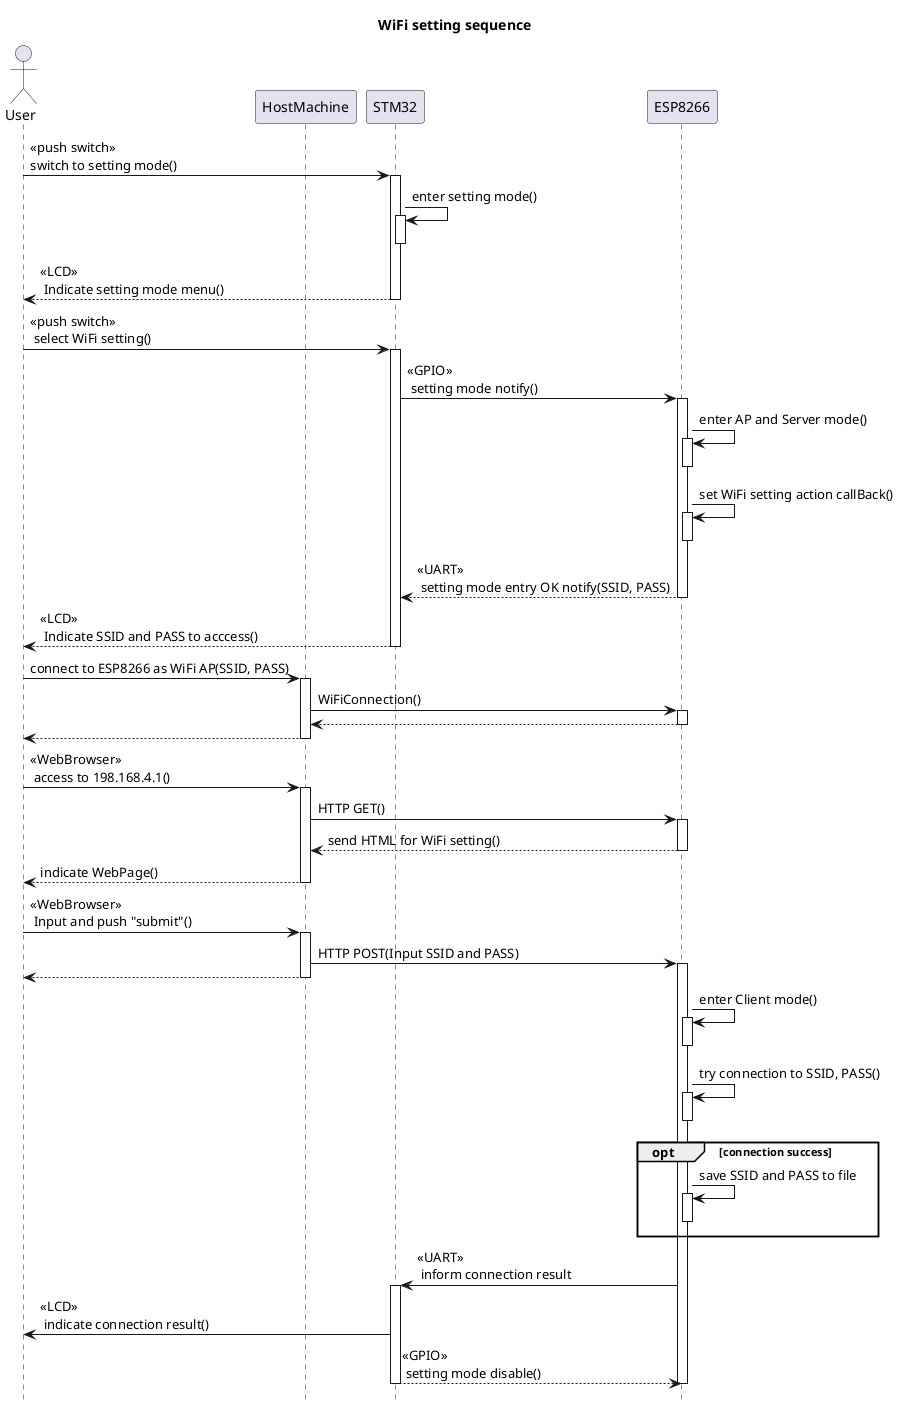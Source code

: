 @startuml

title WiFi setting sequence

hide footbox

actor "User" as ActorUser
participant "HostMachine" as HostMachine
participant "STM32" as MainMCU
participant "ESP8266" as WiFiMCU

ActorUser -> MainMCU : <<push switch>>\nswitch to setting mode()
  activate MainMCU

MainMCU -> MainMCU : enter setting mode()
  activate MainMCU
  deactivate MainMCU

ActorUser <-- MainMCU : <<LCD>>\n Indicate setting mode menu()
  deactivate MainMCU

ActorUser -> MainMCU : <<push switch>>\n select WiFi setting()
  activate MainMCU

MainMCU -> WiFiMCU : <<GPIO>>\n setting mode notify()
  activate WiFiMCU

WiFiMCU -> WiFiMCU : enter AP and Server mode()
  activate WiFiMCU
  deactivate WiFiMCU

WiFiMCU -> WiFiMCU : set WiFi setting action callBack()
  activate WiFiMCU
  deactivate WiFiMCU

MainMCU <-- WiFiMCU : <<UART>>\n setting mode entry OK notify(SSID, PASS)
  deactivate WiFiMCU

ActorUser <-- MainMCU : <<LCD>>\n Indicate SSID and PASS to acccess()
  deactivate MainMCU

ActorUser -> HostMachine : connect to ESP8266 as WiFi AP(SSID, PASS)
  activate HostMachine

HostMachine -> WiFiMCU : WiFiConnection()
  activate WiFiMCU
HostMachine <-- WiFiMCU 
  deactivate WiFiMCU

ActorUser <-- HostMachine
  deactivate HostMachine

ActorUser -> HostMachine : <<WebBrowser>>\n access to 198.168.4.1()
  activate HostMachine

HostMachine -> WiFiMCU : HTTP GET()
  activate WiFiMCU

HostMachine <-- WiFiMCU : send HTML for WiFi setting()
  deactivate WiFiMCU

ActorUser <-- HostMachine : indicate WebPage()
  deactivate HostMachine

ActorUser -> HostMachine : <<WebBrowser>>\n Input and push "submit"()
  activate HostMachine

HostMachine -> WiFiMCU : HTTP POST(Input SSID and PASS)
  activate WiFiMCU

ActorUser <-- HostMachine
  deactivate HostMachine

WiFiMCU -> WiFiMCU : enter Client mode()
  activate WiFiMCU
  deactivate WiFiMCU

WiFiMCU -> WiFiMCU : try connection to SSID, PASS()
  activate WiFiMCU
  deactivate WiFiMCU

opt connection success
  WiFiMCU -> WiFiMCU : save SSID and PASS to file
    activate WiFiMCU
    deactivate WiFiMCU
end

MainMCU <- WiFiMCU : <<UART>>\n inform connection result
  activate MainMCU

ActorUser <- MainMCU : <<LCD>>\n indicate connection result()

MainMCU --> WiFiMCU : <<GPIO>>\n setting mode disable()
  deactivate MainMCU

deactivate WiFiMCU

